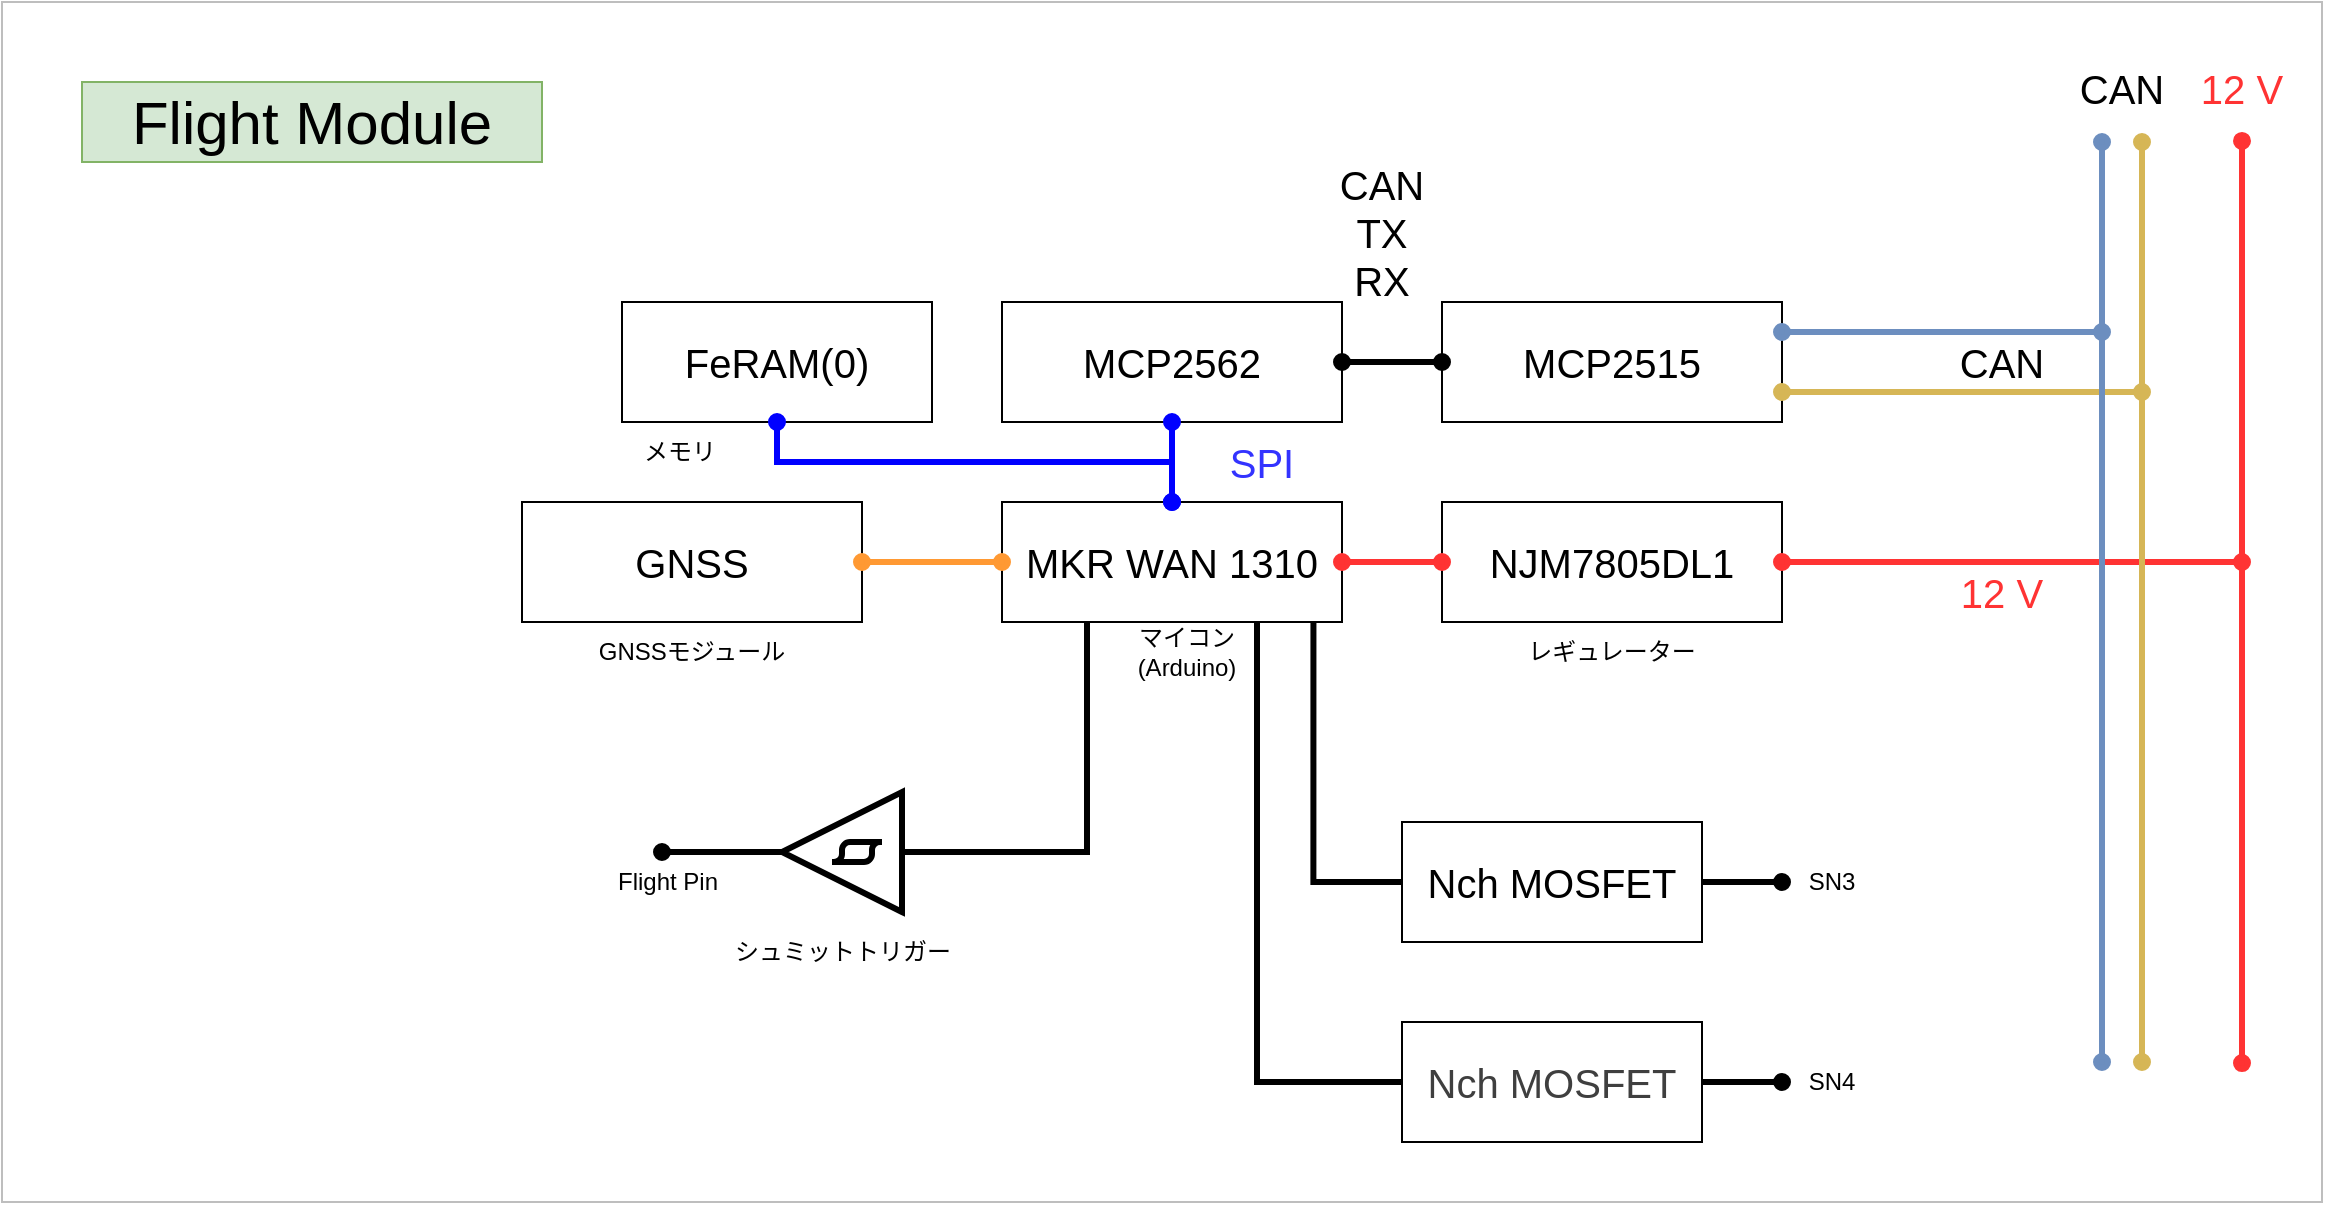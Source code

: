 <mxfile>
    <diagram id="SNjHMOaQ5DfXKohGBuVK" name="ページ1">
        <mxGraphModel dx="1573" dy="1024" grid="1" gridSize="10" guides="1" tooltips="1" connect="1" arrows="1" fold="1" page="1" pageScale="1" pageWidth="1169" pageHeight="827" math="0" shadow="0">
            <root>
                <mxCell id="0"/>
                <mxCell id="1" parent="0"/>
                <mxCell id="2" value="" style="rounded=0;whiteSpace=wrap;html=1;strokeColor=#BEBEBE;movable=0;resizable=0;rotatable=0;deletable=0;editable=0;locked=1;connectable=0;" parent="1" vertex="1">
                    <mxGeometry y="40" width="1160" height="600" as="geometry"/>
                </mxCell>
                <mxCell id="3" value="&lt;font style=&quot;font-size: 30px;&quot;&gt;Flight Module&lt;/font&gt;" style="text;html=1;align=center;verticalAlign=middle;whiteSpace=wrap;rounded=0;fillColor=#d5e8d4;strokeColor=#82b366;" parent="1" vertex="1">
                    <mxGeometry x="40" y="80" width="230" height="40" as="geometry"/>
                </mxCell>
                <mxCell id="4" value="&lt;font style=&quot;font-size: 20px;&quot;&gt;MKR WAN 1310&lt;/font&gt;" style="rounded=0;whiteSpace=wrap;html=1;" parent="1" vertex="1">
                    <mxGeometry x="500" y="290" width="170" height="60" as="geometry"/>
                </mxCell>
                <mxCell id="5" value="マイコン (Arduino)" style="text;html=1;align=center;verticalAlign=middle;whiteSpace=wrap;rounded=0;" parent="1" vertex="1">
                    <mxGeometry x="545" y="350" width="95" height="30" as="geometry"/>
                </mxCell>
                <mxCell id="6" value="&lt;font style=&quot;font-size: 20px;&quot;&gt;NJM7805DL1&lt;/font&gt;" style="rounded=0;whiteSpace=wrap;html=1;" parent="1" vertex="1">
                    <mxGeometry x="720" y="290" width="170" height="60" as="geometry"/>
                </mxCell>
                <mxCell id="7" value="レギュレーター" style="text;html=1;align=center;verticalAlign=middle;whiteSpace=wrap;rounded=0;" parent="1" vertex="1">
                    <mxGeometry x="720" y="350" width="170" height="30" as="geometry"/>
                </mxCell>
                <mxCell id="8" value="&lt;span style=&quot;font-size: 20px;&quot;&gt;MCP2515&lt;/span&gt;" style="rounded=0;whiteSpace=wrap;html=1;" parent="1" vertex="1">
                    <mxGeometry x="720" y="190" width="170" height="60" as="geometry"/>
                </mxCell>
                <mxCell id="9" value="&lt;span style=&quot;font-size: 20px;&quot;&gt;MCP2562&lt;/span&gt;" style="rounded=0;whiteSpace=wrap;html=1;" parent="1" vertex="1">
                    <mxGeometry x="500" y="190" width="170" height="60" as="geometry"/>
                </mxCell>
                <mxCell id="10" value="" style="endArrow=oval;html=1;entryX=0.5;entryY=1;entryDx=0;entryDy=0;exitX=0.5;exitY=0;exitDx=0;exitDy=0;strokeWidth=3;startArrow=oval;startFill=1;endFill=1;strokeColor=#0000FF;" parent="1" source="4" target="9" edge="1">
                    <mxGeometry width="50" height="50" relative="1" as="geometry">
                        <mxPoint x="570" y="300" as="sourcePoint"/>
                        <mxPoint x="610" y="260" as="targetPoint"/>
                    </mxGeometry>
                </mxCell>
                <mxCell id="11" value="" style="endArrow=oval;html=1;strokeWidth=3;startArrow=oval;startFill=1;endFill=1;" parent="1" source="9" edge="1">
                    <mxGeometry width="50" height="50" relative="1" as="geometry">
                        <mxPoint x="670" y="270" as="sourcePoint"/>
                        <mxPoint x="720" y="220" as="targetPoint"/>
                    </mxGeometry>
                </mxCell>
                <mxCell id="12" value="&lt;font style=&quot;color: rgb(51, 51, 255); font-size: 20px;&quot;&gt;SPI&lt;/font&gt;" style="text;html=1;align=center;verticalAlign=middle;whiteSpace=wrap;rounded=0;" parent="1" vertex="1">
                    <mxGeometry x="600" y="250" width="60" height="40" as="geometry"/>
                </mxCell>
                <mxCell id="13" value="&lt;font style=&quot;font-size: 20px; color: rgb(0, 0, 0);&quot;&gt;CAN TX RX&lt;/font&gt;" style="text;html=1;align=center;verticalAlign=middle;whiteSpace=wrap;rounded=0;" parent="1" vertex="1">
                    <mxGeometry x="660" y="120" width="60" height="70" as="geometry"/>
                </mxCell>
                <mxCell id="14" value="" style="endArrow=oval;html=1;entryX=1;entryY=0.5;entryDx=0;entryDy=0;startArrow=oval;startFill=1;strokeWidth=3;strokeColor=#FF3333;endFill=1;" parent="1" target="6" edge="1">
                    <mxGeometry width="50" height="50" relative="1" as="geometry">
                        <mxPoint x="1120" y="320" as="sourcePoint"/>
                        <mxPoint x="1040" y="400" as="targetPoint"/>
                    </mxGeometry>
                </mxCell>
                <mxCell id="15" value="&lt;font style=&quot;font-size: 20px; color: rgb(255, 51, 51);&quot;&gt;12 V&lt;/font&gt;" style="text;html=1;align=center;verticalAlign=middle;whiteSpace=wrap;rounded=0;" parent="1" vertex="1">
                    <mxGeometry x="970" y="320" width="60" height="30" as="geometry"/>
                </mxCell>
                <mxCell id="16" value="" style="endArrow=oval;html=1;entryX=1;entryY=0.25;entryDx=0;entryDy=0;strokeWidth=3;fillColor=#dae8fc;strokeColor=#6c8ebf;startArrow=oval;startFill=1;endFill=1;" parent="1" target="8" edge="1">
                    <mxGeometry width="50" height="50" relative="1" as="geometry">
                        <mxPoint x="1050" y="205" as="sourcePoint"/>
                        <mxPoint x="790" y="270" as="targetPoint"/>
                    </mxGeometry>
                </mxCell>
                <mxCell id="17" value="" style="endArrow=oval;html=1;entryX=1;entryY=0.75;entryDx=0;entryDy=0;strokeWidth=3;fillColor=#fff2cc;strokeColor=#d6b656;startArrow=oval;startFill=1;endFill=1;" parent="1" target="8" edge="1">
                    <mxGeometry width="50" height="50" relative="1" as="geometry">
                        <mxPoint x="1070" y="235" as="sourcePoint"/>
                        <mxPoint x="900" y="215" as="targetPoint"/>
                    </mxGeometry>
                </mxCell>
                <mxCell id="19" value="&lt;span style=&quot;font-size: 20px;&quot;&gt;GNSS&lt;/span&gt;" style="rounded=0;whiteSpace=wrap;html=1;" parent="1" vertex="1">
                    <mxGeometry x="260" y="290" width="170" height="60" as="geometry"/>
                </mxCell>
                <mxCell id="21" style="edgeStyle=none;html=1;strokeWidth=3;rounded=0;curved=0;startArrow=oval;startFill=1;endArrow=oval;endFill=1;fillColor=#ffe6cc;strokeColor=#FF9933;exitX=1;exitY=0.5;exitDx=0;exitDy=0;" parent="1" source="19" edge="1">
                    <mxGeometry relative="1" as="geometry">
                        <mxPoint x="450" y="320" as="sourcePoint"/>
                        <mxPoint x="500" y="320" as="targetPoint"/>
                    </mxGeometry>
                </mxCell>
                <mxCell id="23" value="&lt;font style=&quot;font-size: 20px; color: rgb(0, 0, 0);&quot;&gt;CAN&lt;/font&gt;" style="text;html=1;align=center;verticalAlign=middle;whiteSpace=wrap;rounded=0;" parent="1" vertex="1">
                    <mxGeometry x="970" y="205" width="60" height="30" as="geometry"/>
                </mxCell>
                <mxCell id="28" value="&lt;font style=&quot;font-size: 20px;&quot;&gt;FeRAM(0)&lt;/font&gt;" style="rounded=0;whiteSpace=wrap;html=1;" parent="1" vertex="1">
                    <mxGeometry x="310" y="190" width="155" height="60" as="geometry"/>
                </mxCell>
                <mxCell id="36" value="GNSSモジュール" style="text;html=1;align=center;verticalAlign=middle;whiteSpace=wrap;rounded=0;" parent="1" vertex="1">
                    <mxGeometry x="260" y="350" width="170" height="30" as="geometry"/>
                </mxCell>
                <mxCell id="41" value="メモリ" style="text;html=1;align=center;verticalAlign=middle;whiteSpace=wrap;rounded=0;" parent="1" vertex="1">
                    <mxGeometry x="310" y="250" width="57.5" height="30" as="geometry"/>
                </mxCell>
                <mxCell id="42" value="" style="endArrow=oval;html=1;strokeWidth=3;fillColor=#dae8fc;strokeColor=#6c8ebf;startArrow=oval;startFill=1;endFill=1;" parent="1" edge="1">
                    <mxGeometry width="50" height="50" relative="1" as="geometry">
                        <mxPoint x="1050" y="110" as="sourcePoint"/>
                        <mxPoint x="1050" y="570" as="targetPoint"/>
                    </mxGeometry>
                </mxCell>
                <mxCell id="43" value="" style="endArrow=oval;html=1;strokeWidth=3;fillColor=#fff2cc;strokeColor=#d6b656;startArrow=oval;startFill=1;endFill=1;" parent="1" edge="1">
                    <mxGeometry width="50" height="50" relative="1" as="geometry">
                        <mxPoint x="1070" y="110" as="sourcePoint"/>
                        <mxPoint x="1070" y="570" as="targetPoint"/>
                    </mxGeometry>
                </mxCell>
                <mxCell id="44" value="" style="endArrow=oval;html=1;entryX=1;entryY=0.5;entryDx=0;entryDy=0;startArrow=oval;startFill=1;strokeWidth=3;strokeColor=#FF3333;endFill=1;" parent="1" edge="1">
                    <mxGeometry width="50" height="50" relative="1" as="geometry">
                        <mxPoint x="1120" y="570.553" as="sourcePoint"/>
                        <mxPoint x="1120" y="109.45" as="targetPoint"/>
                    </mxGeometry>
                </mxCell>
                <mxCell id="45" value="&lt;font style=&quot;font-size: 20px; color: rgb(0, 0, 0);&quot;&gt;CAN&lt;/font&gt;" style="text;html=1;align=center;verticalAlign=middle;whiteSpace=wrap;rounded=0;" parent="1" vertex="1">
                    <mxGeometry x="1030" y="70" width="60" height="25" as="geometry"/>
                </mxCell>
                <mxCell id="46" value="&lt;font style=&quot;font-size: 20px; color: rgb(255, 51, 51);&quot;&gt;12 V&lt;/font&gt;" style="text;html=1;align=center;verticalAlign=middle;whiteSpace=wrap;rounded=0;" parent="1" vertex="1">
                    <mxGeometry x="1090" y="67.5" width="60" height="30" as="geometry"/>
                </mxCell>
                <mxCell id="47" style="edgeStyle=none;html=1;entryX=0;entryY=0.5;entryDx=0;entryDy=0;strokeWidth=3;startArrow=oval;startFill=1;endArrow=oval;endFill=1;strokeColor=#FF3333;" parent="1" edge="1">
                    <mxGeometry relative="1" as="geometry">
                        <mxPoint x="670" y="320" as="sourcePoint"/>
                        <mxPoint x="720" y="320" as="targetPoint"/>
                    </mxGeometry>
                </mxCell>
                <mxCell id="49" value="&lt;font style=&quot;font-size: 20px;&quot;&gt;Nch MOSFET&lt;/font&gt;" style="rounded=0;whiteSpace=wrap;html=1;" parent="1" vertex="1">
                    <mxGeometry x="700" y="450" width="150" height="60" as="geometry"/>
                </mxCell>
                <mxCell id="51" value="&lt;span style=&quot;color: rgb(63, 63, 63); font-size: 20px;&quot;&gt;Nch MOSFET&lt;/span&gt;" style="rounded=0;whiteSpace=wrap;html=1;" parent="1" vertex="1">
                    <mxGeometry x="700" y="550" width="150" height="60" as="geometry"/>
                </mxCell>
                <mxCell id="50" value="" style="endArrow=none;html=1;entryX=0.916;entryY=1.007;entryDx=0;entryDy=0;exitX=0;exitY=0.5;exitDx=0;exitDy=0;entryPerimeter=0;edgeStyle=orthogonalEdgeStyle;strokeColor=default;strokeWidth=3;rounded=0;curved=0;" parent="1" source="49" target="4" edge="1">
                    <mxGeometry width="50" height="50" relative="1" as="geometry">
                        <mxPoint x="770" y="440" as="sourcePoint"/>
                        <mxPoint x="820" y="390" as="targetPoint"/>
                    </mxGeometry>
                </mxCell>
                <mxCell id="52" value="" style="endArrow=none;html=1;entryX=0.75;entryY=1;entryDx=0;entryDy=0;exitX=0;exitY=0.5;exitDx=0;exitDy=0;edgeStyle=orthogonalEdgeStyle;strokeColor=default;strokeWidth=3;rounded=0;curved=0;" parent="1" source="51" target="4" edge="1">
                    <mxGeometry width="50" height="50" relative="1" as="geometry">
                        <mxPoint x="770" y="460" as="sourcePoint"/>
                        <mxPoint x="666" y="360" as="targetPoint"/>
                    </mxGeometry>
                </mxCell>
                <mxCell id="54" value="" style="endArrow=none;html=1;entryX=1;entryY=0.5;entryDx=0;entryDy=0;startArrow=oval;startFill=1;strokeWidth=3;" parent="1" target="49" edge="1">
                    <mxGeometry width="50" height="50" relative="1" as="geometry">
                        <mxPoint x="890" y="480" as="sourcePoint"/>
                        <mxPoint x="820" y="410" as="targetPoint"/>
                    </mxGeometry>
                </mxCell>
                <mxCell id="55" value="" style="endArrow=none;html=1;entryX=1;entryY=0.5;entryDx=0;entryDy=0;startArrow=oval;startFill=1;strokeWidth=3;" parent="1" target="51" edge="1">
                    <mxGeometry width="50" height="50" relative="1" as="geometry">
                        <mxPoint x="890" y="580" as="sourcePoint"/>
                        <mxPoint x="860" y="490" as="targetPoint"/>
                    </mxGeometry>
                </mxCell>
                <mxCell id="56" value="SN3" style="text;html=1;align=center;verticalAlign=middle;whiteSpace=wrap;rounded=0;" parent="1" vertex="1">
                    <mxGeometry x="890" y="465" width="50" height="30" as="geometry"/>
                </mxCell>
                <mxCell id="57" value="SN4" style="text;html=1;align=center;verticalAlign=middle;whiteSpace=wrap;rounded=0;" parent="1" vertex="1">
                    <mxGeometry x="890" y="565" width="50" height="30" as="geometry"/>
                </mxCell>
                <mxCell id="58" value="" style="endArrow=oval;html=1;entryX=0.5;entryY=1;entryDx=0;entryDy=0;exitX=0.5;exitY=0;exitDx=0;exitDy=0;strokeWidth=3;startArrow=oval;startFill=1;endFill=1;strokeColor=#0000FF;edgeStyle=orthogonalEdgeStyle;rounded=0;curved=0;" edge="1" parent="1" source="4" target="28">
                    <mxGeometry width="50" height="50" relative="1" as="geometry">
                        <mxPoint x="595" y="300" as="sourcePoint"/>
                        <mxPoint x="595" y="260" as="targetPoint"/>
                    </mxGeometry>
                </mxCell>
                <mxCell id="60" value="" style="verticalLabelPosition=bottom;shadow=0;dashed=0;align=center;html=1;verticalAlign=top;shape=mxgraph.electrical.logic_gates.schmitt_trigger;rotation=-180;strokeWidth=3;" vertex="1" parent="1">
                    <mxGeometry x="370" y="435" width="100" height="60" as="geometry"/>
                </mxCell>
                <mxCell id="61" value="" style="endArrow=none;html=1;entryX=0.25;entryY=1;entryDx=0;entryDy=0;exitX=0;exitY=0.5;exitDx=0;exitDy=0;exitPerimeter=0;edgeStyle=orthogonalEdgeStyle;rounded=0;curved=0;strokeWidth=3;" edge="1" parent="1" source="60" target="4">
                    <mxGeometry width="50" height="50" relative="1" as="geometry">
                        <mxPoint x="500" y="470" as="sourcePoint"/>
                        <mxPoint x="550" y="420" as="targetPoint"/>
                    </mxGeometry>
                </mxCell>
                <mxCell id="63" value="" style="endArrow=none;html=1;entryX=1;entryY=0.5;entryDx=0;entryDy=0;entryPerimeter=0;strokeWidth=3;startArrow=oval;startFill=1;" edge="1" parent="1" target="60">
                    <mxGeometry width="50" height="50" relative="1" as="geometry">
                        <mxPoint x="330" y="465" as="sourcePoint"/>
                        <mxPoint x="480" y="440" as="targetPoint"/>
                    </mxGeometry>
                </mxCell>
                <mxCell id="64" value="Flight Pin" style="text;html=1;align=center;verticalAlign=middle;whiteSpace=wrap;rounded=0;" vertex="1" parent="1">
                    <mxGeometry x="297.5" y="465" width="70" height="30" as="geometry"/>
                </mxCell>
                <mxCell id="65" value="シュミットトリガー" style="text;html=1;align=center;verticalAlign=middle;whiteSpace=wrap;rounded=0;" vertex="1" parent="1">
                    <mxGeometry x="357.5" y="500" width="125" height="30" as="geometry"/>
                </mxCell>
            </root>
        </mxGraphModel>
    </diagram>
</mxfile>